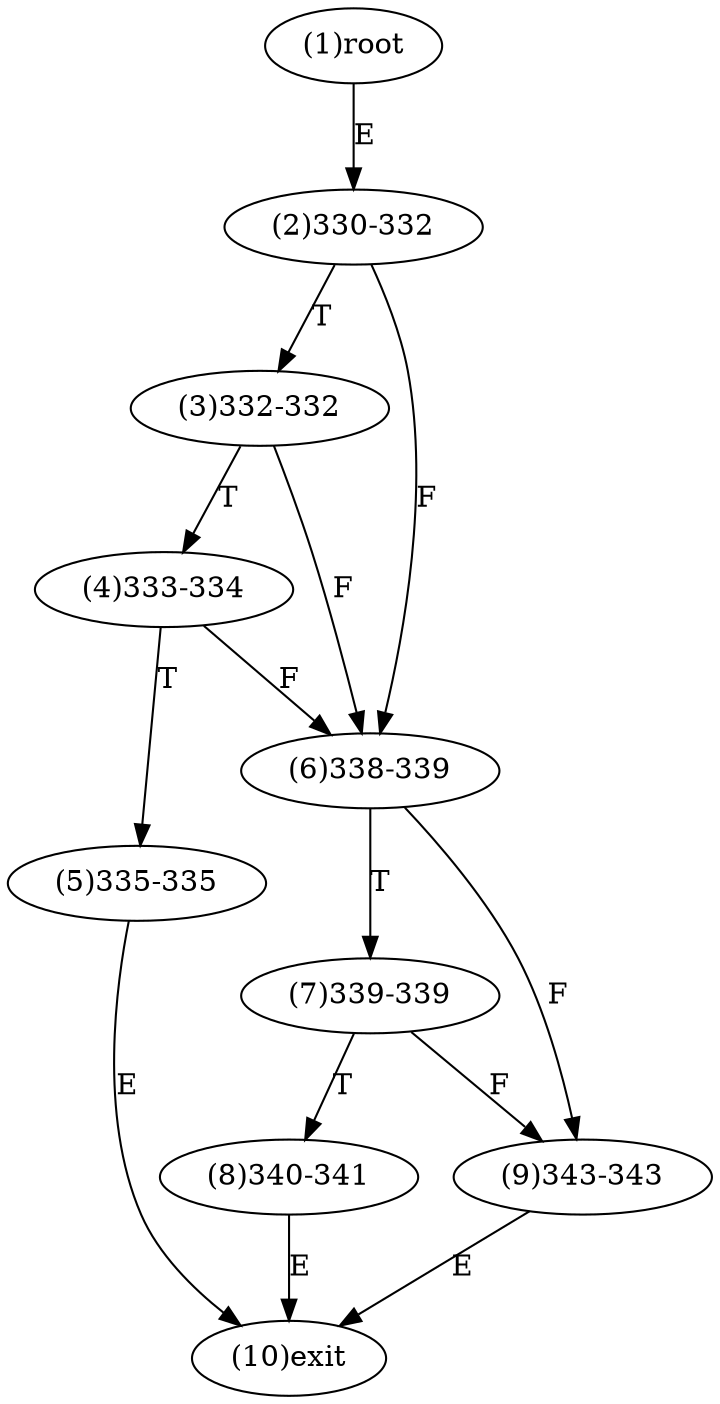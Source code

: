 digraph "" { 
1[ label="(1)root"];
2[ label="(2)330-332"];
3[ label="(3)332-332"];
4[ label="(4)333-334"];
5[ label="(5)335-335"];
6[ label="(6)338-339"];
7[ label="(7)339-339"];
8[ label="(8)340-341"];
9[ label="(9)343-343"];
10[ label="(10)exit"];
1->2[ label="E"];
2->6[ label="F"];
2->3[ label="T"];
3->6[ label="F"];
3->4[ label="T"];
4->6[ label="F"];
4->5[ label="T"];
5->10[ label="E"];
6->9[ label="F"];
6->7[ label="T"];
7->9[ label="F"];
7->8[ label="T"];
8->10[ label="E"];
9->10[ label="E"];
}